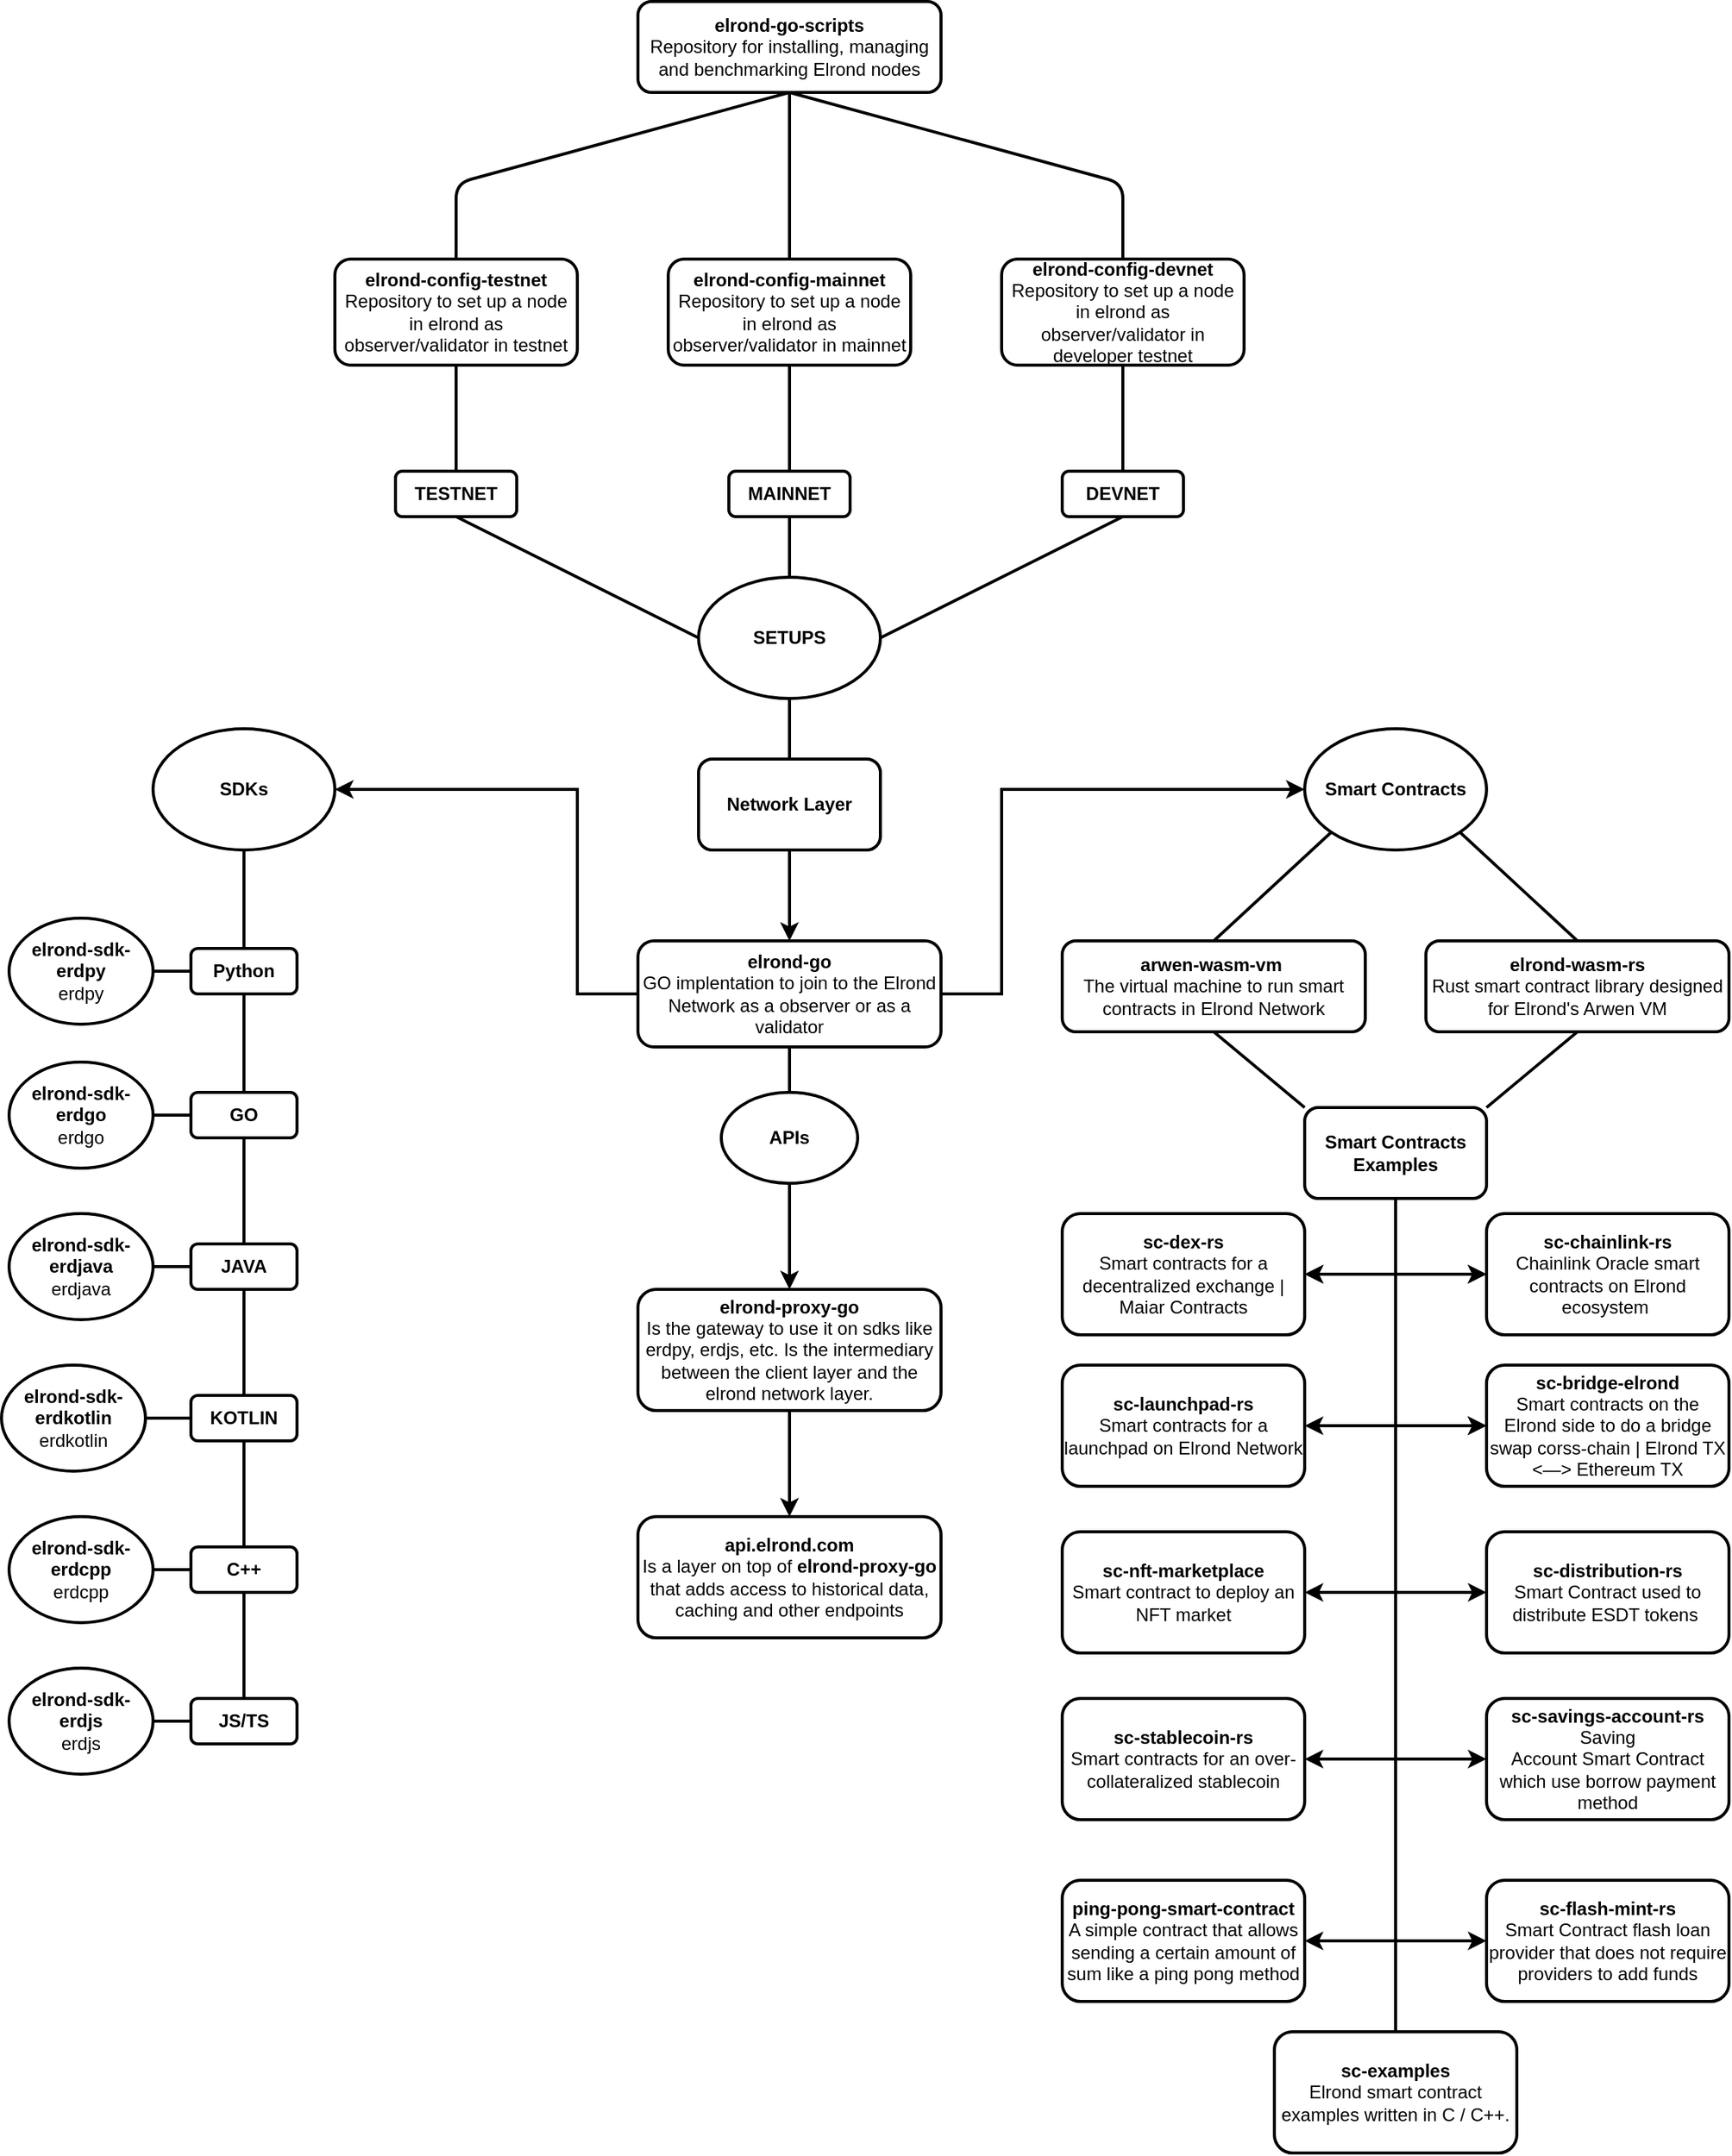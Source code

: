 <mxfile version="15.2.7" type="device"><diagram id="joOJWuN0YFGLF2f70Agm" name="Page-1"><mxGraphModel dx="2980" dy="2335" grid="1" gridSize="10" guides="1" tooltips="1" connect="1" arrows="1" fold="1" page="1" pageScale="1" pageWidth="850" pageHeight="1100" math="0" shadow="0"><root><mxCell id="0"/><mxCell id="1" parent="0"/><mxCell id="sfPSDGjkxvVKtga-f_eC-3" value="" style="edgeStyle=orthogonalEdgeStyle;rounded=0;orthogonalLoop=1;jettySize=auto;html=1;entryX=0.5;entryY=0;entryDx=0;entryDy=0;strokeWidth=2;" parent="1" source="sfPSDGjkxvVKtga-f_eC-1" target="sfPSDGjkxvVKtga-f_eC-2" edge="1"><mxGeometry relative="1" as="geometry"><mxPoint x="370" y="150" as="targetPoint"/></mxGeometry></mxCell><mxCell id="sfPSDGjkxvVKtga-f_eC-1" value="&lt;b&gt;Network Layer&lt;/b&gt;" style="rounded=1;whiteSpace=wrap;html=1;strokeWidth=2;" parent="1" vertex="1"><mxGeometry x="360" y="60" width="120" height="60" as="geometry"/></mxCell><mxCell id="sfPSDGjkxvVKtga-f_eC-5" value="" style="edgeStyle=orthogonalEdgeStyle;rounded=0;orthogonalLoop=1;jettySize=auto;html=1;entryX=0;entryY=0.5;entryDx=0;entryDy=0;strokeWidth=2;" parent="1" source="sfPSDGjkxvVKtga-f_eC-2" target="sfPSDGjkxvVKtga-f_eC-48" edge="1"><mxGeometry relative="1" as="geometry"><mxPoint x="750" y="80" as="targetPoint"/><Array as="points"><mxPoint x="560" y="215"/><mxPoint x="560" y="80"/></Array></mxGeometry></mxCell><mxCell id="sfPSDGjkxvVKtga-f_eC-2" value="&lt;div&gt;&lt;b&gt;elrond-go&lt;/b&gt;&lt;/div&gt;&lt;div&gt;GO implentation to join to the Elrond Network as a observer or as a validator&lt;/div&gt;" style="rounded=1;whiteSpace=wrap;html=1;strokeWidth=2;" parent="1" vertex="1"><mxGeometry x="320" y="180" width="200" height="70" as="geometry"/></mxCell><mxCell id="sfPSDGjkxvVKtga-f_eC-21" value="&lt;div&gt;&lt;b&gt;arwen-wasm-vm&amp;nbsp;&lt;/b&gt;&lt;/div&gt;&lt;div&gt;The virtual machine to run smart contracts in Elrond Network&lt;/div&gt;" style="whiteSpace=wrap;html=1;rounded=1;strokeWidth=2;" parent="1" vertex="1"><mxGeometry x="600" y="180" width="200" height="60" as="geometry"/></mxCell><mxCell id="sfPSDGjkxvVKtga-f_eC-25" value="&lt;b&gt;elrond-wasm-rs &lt;br&gt;&lt;/b&gt;Rust smart contract library designed for Elrond's Arwen VM" style="whiteSpace=wrap;html=1;rounded=1;strokeWidth=2;" parent="1" vertex="1"><mxGeometry x="840" y="180" width="200" height="60" as="geometry"/></mxCell><mxCell id="sfPSDGjkxvVKtga-f_eC-27" value="&lt;b&gt;Smart Contracts Examples&lt;/b&gt;" style="rounded=1;whiteSpace=wrap;html=1;strokeWidth=2;" parent="1" vertex="1"><mxGeometry x="760" y="290" width="120" height="60" as="geometry"/></mxCell><mxCell id="sfPSDGjkxvVKtga-f_eC-31" value="&lt;b&gt;sc-launchpad-rs&lt;br&gt;&lt;/b&gt;Smart contracts for a launchpad on Elrond Network" style="rounded=1;whiteSpace=wrap;html=1;strokeWidth=2;" parent="1" vertex="1"><mxGeometry x="600" y="460" width="160" height="80" as="geometry"/></mxCell><mxCell id="sfPSDGjkxvVKtga-f_eC-32" value="&lt;b&gt;sc-dex-rs &lt;br&gt;&lt;/b&gt;Smart contracts for a decentralized exchange | Maiar Contracts" style="rounded=1;whiteSpace=wrap;html=1;strokeWidth=2;" parent="1" vertex="1"><mxGeometry x="600" y="360" width="160" height="80" as="geometry"/></mxCell><mxCell id="sfPSDGjkxvVKtga-f_eC-33" value="&lt;b&gt;sc-chainlink-rs&lt;br&gt;&lt;/b&gt;Chainlink Oracle smart contracts on Elrond ecosystem&amp;nbsp;" style="rounded=1;whiteSpace=wrap;html=1;strokeWidth=2;" parent="1" vertex="1"><mxGeometry x="880" y="360" width="160" height="80" as="geometry"/></mxCell><mxCell id="sfPSDGjkxvVKtga-f_eC-34" value="&lt;b&gt;sc-bridge-elrond&lt;br&gt;&lt;/b&gt;Smart contracts on the Elrond side to do a bridge swap corss-chain | Elrond TX &amp;lt;—&amp;gt; Ethereum TX" style="rounded=1;whiteSpace=wrap;html=1;strokeWidth=2;" parent="1" vertex="1"><mxGeometry x="880" y="460" width="160" height="80" as="geometry"/></mxCell><mxCell id="sfPSDGjkxvVKtga-f_eC-36" value="" style="endArrow=none;html=1;exitX=0.5;exitY=1;exitDx=0;exitDy=0;endFill=0;strokeWidth=2;" parent="1" source="sfPSDGjkxvVKtga-f_eC-27" edge="1"><mxGeometry width="50" height="50" relative="1" as="geometry"><mxPoint x="800" y="440" as="sourcePoint"/><mxPoint x="820" y="880" as="targetPoint"/></mxGeometry></mxCell><mxCell id="sfPSDGjkxvVKtga-f_eC-38" value="" style="endArrow=classic;html=1;entryX=0;entryY=0.5;entryDx=0;entryDy=0;strokeWidth=2;" parent="1" target="sfPSDGjkxvVKtga-f_eC-33" edge="1"><mxGeometry width="50" height="50" relative="1" as="geometry"><mxPoint x="820" y="400" as="sourcePoint"/><mxPoint x="870" y="350" as="targetPoint"/></mxGeometry></mxCell><mxCell id="sfPSDGjkxvVKtga-f_eC-39" value="" style="endArrow=classic;html=1;entryX=0;entryY=0.5;entryDx=0;entryDy=0;strokeWidth=2;" parent="1" target="sfPSDGjkxvVKtga-f_eC-34" edge="1"><mxGeometry width="50" height="50" relative="1" as="geometry"><mxPoint x="820" y="500" as="sourcePoint"/><mxPoint x="870" y="410" as="targetPoint"/></mxGeometry></mxCell><mxCell id="sfPSDGjkxvVKtga-f_eC-40" value="" style="endArrow=classic;html=1;entryX=1;entryY=0.5;entryDx=0;entryDy=0;strokeWidth=2;" parent="1" target="sfPSDGjkxvVKtga-f_eC-32" edge="1"><mxGeometry width="50" height="50" relative="1" as="geometry"><mxPoint x="820" y="400" as="sourcePoint"/><mxPoint x="830" y="390" as="targetPoint"/></mxGeometry></mxCell><mxCell id="sfPSDGjkxvVKtga-f_eC-41" value="" style="endArrow=classic;html=1;entryX=1;entryY=0.5;entryDx=0;entryDy=0;strokeColor=default;rounded=1;strokeWidth=2;" parent="1" target="sfPSDGjkxvVKtga-f_eC-31" edge="1"><mxGeometry width="50" height="50" relative="1" as="geometry"><mxPoint x="820" y="500" as="sourcePoint"/><mxPoint x="870" y="430" as="targetPoint"/></mxGeometry></mxCell><mxCell id="sfPSDGjkxvVKtga-f_eC-42" value="" style="endArrow=classic;html=1;exitX=0.5;exitY=1;exitDx=0;exitDy=0;entryX=0.5;entryY=0;entryDx=0;entryDy=0;startArrow=none;strokeWidth=2;" parent="1" source="sfPSDGjkxvVKtga-f_eC-44" target="sfPSDGjkxvVKtga-f_eC-43" edge="1"><mxGeometry width="50" height="50" relative="1" as="geometry"><mxPoint x="300" y="370" as="sourcePoint"/><mxPoint x="425" y="320" as="targetPoint"/></mxGeometry></mxCell><mxCell id="sfPSDGjkxvVKtga-f_eC-43" value="&lt;b&gt;elrond-proxy-go&lt;/b&gt;&lt;br&gt;Is the gateway to use it on sdks like erdpy, erdjs, etc. Is the intermediary between the client layer and the elrond network layer." style="rounded=1;whiteSpace=wrap;html=1;strokeWidth=2;" parent="1" vertex="1"><mxGeometry x="320" y="410" width="200" height="80" as="geometry"/></mxCell><mxCell id="sfPSDGjkxvVKtga-f_eC-44" value="&lt;b&gt;APIs&lt;/b&gt;" style="ellipse;whiteSpace=wrap;html=1;strokeWidth=2;" parent="1" vertex="1"><mxGeometry x="375" y="280" width="90" height="60" as="geometry"/></mxCell><mxCell id="sfPSDGjkxvVKtga-f_eC-45" value="" style="endArrow=none;html=1;exitX=0.5;exitY=1;exitDx=0;exitDy=0;entryX=0.5;entryY=0;entryDx=0;entryDy=0;strokeWidth=2;" parent="1" source="sfPSDGjkxvVKtga-f_eC-2" target="sfPSDGjkxvVKtga-f_eC-44" edge="1"><mxGeometry width="50" height="50" relative="1" as="geometry"><mxPoint x="420" y="250" as="sourcePoint"/><mxPoint x="420" y="410" as="targetPoint"/></mxGeometry></mxCell><mxCell id="sfPSDGjkxvVKtga-f_eC-46" value="" style="endArrow=classic;html=1;exitX=0.5;exitY=1;exitDx=0;exitDy=0;entryX=0.5;entryY=0;entryDx=0;entryDy=0;strokeWidth=2;" parent="1" source="sfPSDGjkxvVKtga-f_eC-43" target="sfPSDGjkxvVKtga-f_eC-47" edge="1"><mxGeometry width="50" height="50" relative="1" as="geometry"><mxPoint x="340" y="580" as="sourcePoint"/><mxPoint x="420" y="520" as="targetPoint"/></mxGeometry></mxCell><mxCell id="sfPSDGjkxvVKtga-f_eC-47" value="&lt;b&gt;api.elrond.com&lt;br&gt;&lt;/b&gt;Is a layer on top of &lt;b&gt;elrond-proxy-go&lt;/b&gt; that adds access to historical data, caching and other endpoints" style="rounded=1;whiteSpace=wrap;html=1;strokeWidth=2;" parent="1" vertex="1"><mxGeometry x="320" y="560" width="200" height="80" as="geometry"/></mxCell><mxCell id="sfPSDGjkxvVKtga-f_eC-48" value="&lt;b&gt;Smart Contracts&lt;/b&gt;" style="ellipse;whiteSpace=wrap;html=1;strokeWidth=2;" parent="1" vertex="1"><mxGeometry x="760" y="40" width="120" height="80" as="geometry"/></mxCell><mxCell id="sfPSDGjkxvVKtga-f_eC-53" value="" style="edgeStyle=orthogonalEdgeStyle;rounded=0;orthogonalLoop=1;jettySize=auto;html=1;exitX=0;exitY=0.5;exitDx=0;exitDy=0;strokeColor=default;strokeWidth=2;" parent="1" source="sfPSDGjkxvVKtga-f_eC-2" edge="1"><mxGeometry relative="1" as="geometry"><mxPoint x="220" y="215" as="sourcePoint"/><mxPoint x="120" y="80" as="targetPoint"/><Array as="points"><mxPoint x="280" y="215"/><mxPoint x="280" y="80"/><mxPoint x="120" y="80"/></Array></mxGeometry></mxCell><mxCell id="sfPSDGjkxvVKtga-f_eC-54" value="&lt;b&gt;SDKs&lt;/b&gt;" style="ellipse;whiteSpace=wrap;html=1;strokeWidth=2;" parent="1" vertex="1"><mxGeometry y="40" width="120" height="80" as="geometry"/></mxCell><mxCell id="sfPSDGjkxvVKtga-f_eC-55" value="&lt;b&gt;sc-nft-marketplace&lt;/b&gt;&lt;br&gt;Smart contract to deploy an NFT market" style="rounded=1;whiteSpace=wrap;html=1;strokeWidth=2;" parent="1" vertex="1"><mxGeometry x="600" y="570" width="160" height="80" as="geometry"/></mxCell><mxCell id="sfPSDGjkxvVKtga-f_eC-56" value="&lt;b&gt;sc-distribution-rs&lt;/b&gt;&lt;br&gt;Smart Contract used to distribute ESDT tokens&amp;nbsp;" style="rounded=1;whiteSpace=wrap;html=1;strokeWidth=2;" parent="1" vertex="1"><mxGeometry x="880" y="570" width="160" height="80" as="geometry"/></mxCell><mxCell id="sfPSDGjkxvVKtga-f_eC-57" value="&lt;b&gt;sc-stablecoin-rs&lt;br&gt;&lt;/b&gt;Smart contracts for an over-collateralized stablecoin&lt;b&gt;&lt;br&gt;&lt;/b&gt;" style="rounded=1;whiteSpace=wrap;html=1;strokeWidth=2;" parent="1" vertex="1"><mxGeometry x="600" y="680" width="160" height="80" as="geometry"/></mxCell><mxCell id="sfPSDGjkxvVKtga-f_eC-58" value="&lt;b&gt;sc-savings-account-rs&lt;/b&gt;&lt;br&gt;Saving&lt;br&gt;Account Smart Contract which use borrow payment method" style="rounded=1;whiteSpace=wrap;html=1;strokeWidth=2;" parent="1" vertex="1"><mxGeometry x="880" y="680" width="160" height="80" as="geometry"/></mxCell><mxCell id="sfPSDGjkxvVKtga-f_eC-59" value="" style="endArrow=classic;html=1;strokeColor=default;rounded=1;strokeWidth=2;" parent="1" target="sfPSDGjkxvVKtga-f_eC-57" edge="1"><mxGeometry width="50" height="50" relative="1" as="geometry"><mxPoint x="820" y="720" as="sourcePoint"/><mxPoint x="820" y="720" as="targetPoint"/></mxGeometry></mxCell><mxCell id="sfPSDGjkxvVKtga-f_eC-60" value="" style="endArrow=classic;html=1;entryX=0;entryY=0.5;entryDx=0;entryDy=0;strokeColor=default;rounded=1;strokeWidth=2;" parent="1" target="sfPSDGjkxvVKtga-f_eC-58" edge="1"><mxGeometry width="50" height="50" relative="1" as="geometry"><mxPoint x="820" y="720" as="sourcePoint"/><mxPoint x="860" y="650" as="targetPoint"/></mxGeometry></mxCell><mxCell id="sfPSDGjkxvVKtga-f_eC-61" value="" style="endArrow=classic;html=1;entryX=0;entryY=0.5;entryDx=0;entryDy=0;strokeColor=default;rounded=1;strokeWidth=2;" parent="1" target="sfPSDGjkxvVKtga-f_eC-56" edge="1"><mxGeometry width="50" height="50" relative="1" as="geometry"><mxPoint x="820" y="610" as="sourcePoint"/><mxPoint x="850" y="570" as="targetPoint"/></mxGeometry></mxCell><mxCell id="sfPSDGjkxvVKtga-f_eC-62" value="" style="endArrow=classic;html=1;entryX=1;entryY=0.5;entryDx=0;entryDy=0;strokeColor=default;rounded=1;strokeWidth=2;" parent="1" target="sfPSDGjkxvVKtga-f_eC-55" edge="1"><mxGeometry width="50" height="50" relative="1" as="geometry"><mxPoint x="820" y="610" as="sourcePoint"/><mxPoint x="850" y="570" as="targetPoint"/></mxGeometry></mxCell><mxCell id="sfPSDGjkxvVKtga-f_eC-63" value="" style="endArrow=none;html=1;entryX=0.5;entryY=1;entryDx=0;entryDy=0;startArrow=none;strokeWidth=2;" parent="1" source="sfPSDGjkxvVKtga-f_eC-91" target="sfPSDGjkxvVKtga-f_eC-54" edge="1"><mxGeometry width="50" height="50" relative="1" as="geometry"><mxPoint x="60" y="480" as="sourcePoint"/><mxPoint x="90" y="150" as="targetPoint"/></mxGeometry></mxCell><mxCell id="sfPSDGjkxvVKtga-f_eC-65" value="&lt;b&gt;Python&lt;/b&gt;" style="rounded=1;whiteSpace=wrap;html=1;strokeWidth=2;" parent="1" vertex="1"><mxGeometry x="25" y="185" width="70" height="30" as="geometry"/></mxCell><mxCell id="sfPSDGjkxvVKtga-f_eC-77" value="&lt;b&gt;elrond-sdk-erdpy&lt;/b&gt;&lt;br&gt;erdpy" style="ellipse;whiteSpace=wrap;html=1;strokeWidth=2;" parent="1" vertex="1"><mxGeometry x="-95" y="165" width="95" height="70" as="geometry"/></mxCell><mxCell id="sfPSDGjkxvVKtga-f_eC-83" value="&lt;b&gt;elrond-sdk-erdgo&lt;/b&gt;&lt;br&gt;erdgo" style="ellipse;whiteSpace=wrap;html=1;strokeWidth=2;" parent="1" vertex="1"><mxGeometry x="-95" y="260" width="95" height="70" as="geometry"/></mxCell><mxCell id="sfPSDGjkxvVKtga-f_eC-84" value="" style="endArrow=none;html=1;strokeWidth=2;entryX=0;entryY=0.5;entryDx=0;entryDy=0;exitX=1;exitY=0.5;exitDx=0;exitDy=0;" parent="1" source="sfPSDGjkxvVKtga-f_eC-77" target="sfPSDGjkxvVKtga-f_eC-65" edge="1"><mxGeometry width="50" height="50" relative="1" as="geometry"><mxPoint x="-190" y="330" as="sourcePoint"/><mxPoint x="-140" y="280" as="targetPoint"/></mxGeometry></mxCell><mxCell id="sfPSDGjkxvVKtga-f_eC-91" value="&lt;b&gt;GO&lt;/b&gt;" style="rounded=1;whiteSpace=wrap;html=1;strokeWidth=2;" parent="1" vertex="1"><mxGeometry x="25" y="280" width="70" height="30" as="geometry"/></mxCell><mxCell id="sfPSDGjkxvVKtga-f_eC-92" value="" style="endArrow=none;html=1;entryX=0.5;entryY=1;entryDx=0;entryDy=0;startArrow=none;strokeWidth=2;" parent="1" source="sfPSDGjkxvVKtga-f_eC-94" target="sfPSDGjkxvVKtga-f_eC-91" edge="1"><mxGeometry width="50" height="50" relative="1" as="geometry"><mxPoint x="60" y="480" as="sourcePoint"/><mxPoint x="60" y="120" as="targetPoint"/></mxGeometry></mxCell><mxCell id="sfPSDGjkxvVKtga-f_eC-93" value="" style="endArrow=none;html=1;strokeWidth=2;entryX=0;entryY=0.5;entryDx=0;entryDy=0;exitX=1;exitY=0.5;exitDx=0;exitDy=0;" parent="1" source="sfPSDGjkxvVKtga-f_eC-83" target="sfPSDGjkxvVKtga-f_eC-91" edge="1"><mxGeometry width="50" height="50" relative="1" as="geometry"><mxPoint x="-130" y="450" as="sourcePoint"/><mxPoint x="-80" y="400" as="targetPoint"/></mxGeometry></mxCell><mxCell id="sfPSDGjkxvVKtga-f_eC-94" value="&lt;b&gt;JAVA&lt;/b&gt;" style="rounded=1;whiteSpace=wrap;html=1;strokeWidth=2;" parent="1" vertex="1"><mxGeometry x="25" y="380" width="70" height="30" as="geometry"/></mxCell><mxCell id="sfPSDGjkxvVKtga-f_eC-95" value="" style="endArrow=none;html=1;entryX=0.5;entryY=1;entryDx=0;entryDy=0;startArrow=none;strokeWidth=2;" parent="1" source="sfPSDGjkxvVKtga-f_eC-99" target="sfPSDGjkxvVKtga-f_eC-94" edge="1"><mxGeometry width="50" height="50" relative="1" as="geometry"><mxPoint x="60" y="840" as="sourcePoint"/><mxPoint x="60" y="320" as="targetPoint"/></mxGeometry></mxCell><mxCell id="sfPSDGjkxvVKtga-f_eC-96" value="&lt;b&gt;elrond-sdk-erdjava&lt;/b&gt;&lt;br&gt;erdjava" style="ellipse;whiteSpace=wrap;html=1;strokeWidth=2;" parent="1" vertex="1"><mxGeometry x="-95" y="360" width="95" height="70" as="geometry"/></mxCell><mxCell id="sfPSDGjkxvVKtga-f_eC-98" value="" style="endArrow=none;html=1;strokeWidth=2;entryX=0;entryY=0.5;entryDx=0;entryDy=0;exitX=1;exitY=0.5;exitDx=0;exitDy=0;" parent="1" source="sfPSDGjkxvVKtga-f_eC-96" target="sfPSDGjkxvVKtga-f_eC-94" edge="1"><mxGeometry width="50" height="50" relative="1" as="geometry"><mxPoint x="-70" y="540" as="sourcePoint"/><mxPoint x="-20" y="490" as="targetPoint"/></mxGeometry></mxCell><mxCell id="sfPSDGjkxvVKtga-f_eC-100" value="&lt;b&gt;elrond-sdk-erdkotlin&lt;br&gt;&lt;/b&gt;erdkotlin" style="ellipse;whiteSpace=wrap;html=1;strokeWidth=2;" parent="1" vertex="1"><mxGeometry x="-100" y="460" width="95" height="70" as="geometry"/></mxCell><mxCell id="sfPSDGjkxvVKtga-f_eC-99" value="&lt;b&gt;KOTLIN&lt;/b&gt;" style="rounded=1;whiteSpace=wrap;html=1;strokeWidth=2;" parent="1" vertex="1"><mxGeometry x="25" y="480" width="70" height="30" as="geometry"/></mxCell><mxCell id="sfPSDGjkxvVKtga-f_eC-101" value="" style="endArrow=none;html=1;entryX=0.5;entryY=1;entryDx=0;entryDy=0;strokeWidth=2;" parent="1" target="sfPSDGjkxvVKtga-f_eC-99" edge="1"><mxGeometry width="50" height="50" relative="1" as="geometry"><mxPoint x="60" y="680" as="sourcePoint"/><mxPoint x="60" y="410" as="targetPoint"/></mxGeometry></mxCell><mxCell id="sfPSDGjkxvVKtga-f_eC-102" value="" style="endArrow=none;html=1;strokeWidth=2;entryX=0;entryY=0.5;entryDx=0;entryDy=0;exitX=1;exitY=0.5;exitDx=0;exitDy=0;" parent="1" source="sfPSDGjkxvVKtga-f_eC-100" target="sfPSDGjkxvVKtga-f_eC-99" edge="1"><mxGeometry width="50" height="50" relative="1" as="geometry"><mxPoint x="10" y="405" as="sourcePoint"/><mxPoint x="35" y="405" as="targetPoint"/></mxGeometry></mxCell><mxCell id="sfPSDGjkxvVKtga-f_eC-103" value="&lt;b&gt;C++&lt;/b&gt;" style="rounded=1;whiteSpace=wrap;html=1;strokeWidth=2;" parent="1" vertex="1"><mxGeometry x="25" y="580" width="70" height="30" as="geometry"/></mxCell><mxCell id="sfPSDGjkxvVKtga-f_eC-104" value="&lt;b&gt;elrond-sdk-erdcpp&lt;br&gt;&lt;/b&gt;erdcpp" style="ellipse;whiteSpace=wrap;html=1;strokeWidth=2;" parent="1" vertex="1"><mxGeometry x="-95" y="560" width="95" height="70" as="geometry"/></mxCell><mxCell id="sfPSDGjkxvVKtga-f_eC-105" value="" style="endArrow=none;html=1;strokeWidth=2;entryX=0;entryY=0.5;entryDx=0;entryDy=0;exitX=1;exitY=0.5;exitDx=0;exitDy=0;" parent="1" source="sfPSDGjkxvVKtga-f_eC-104" target="sfPSDGjkxvVKtga-f_eC-103" edge="1"><mxGeometry width="50" height="50" relative="1" as="geometry"><mxPoint x="5" y="505" as="sourcePoint"/><mxPoint x="35" y="505" as="targetPoint"/></mxGeometry></mxCell><mxCell id="sfPSDGjkxvVKtga-f_eC-106" value="&lt;div&gt;&lt;b&gt;ping-pong-smart-contract&lt;/b&gt;&lt;/div&gt;&lt;div&gt;A simple contract that allows sending a certain amount of sum like a ping pong method&lt;/div&gt;" style="rounded=1;whiteSpace=wrap;html=1;strokeWidth=2;" parent="1" vertex="1"><mxGeometry x="600" y="800" width="160" height="80" as="geometry"/></mxCell><mxCell id="sfPSDGjkxvVKtga-f_eC-107" value="&lt;b&gt;sc-flash-mint-rs&lt;br&gt;&lt;/b&gt;Smart Contract flash loan provider that does not require providers to add funds" style="rounded=1;whiteSpace=wrap;html=1;strokeWidth=2;" parent="1" vertex="1"><mxGeometry x="880" y="800" width="160" height="80" as="geometry"/></mxCell><mxCell id="sfPSDGjkxvVKtga-f_eC-108" value="" style="endArrow=classic;html=1;entryX=1;entryY=0.5;entryDx=0;entryDy=0;strokeColor=default;rounded=1;strokeWidth=2;" parent="1" target="sfPSDGjkxvVKtga-f_eC-106" edge="1"><mxGeometry width="50" height="50" relative="1" as="geometry"><mxPoint x="820" y="840" as="sourcePoint"/><mxPoint x="770" y="730" as="targetPoint"/></mxGeometry></mxCell><mxCell id="sfPSDGjkxvVKtga-f_eC-109" value="" style="endArrow=classic;html=1;entryX=0;entryY=0.5;entryDx=0;entryDy=0;strokeColor=default;rounded=1;strokeWidth=2;" parent="1" target="sfPSDGjkxvVKtga-f_eC-107" edge="1"><mxGeometry width="50" height="50" relative="1" as="geometry"><mxPoint x="820" y="840" as="sourcePoint"/><mxPoint x="890" y="790" as="targetPoint"/></mxGeometry></mxCell><mxCell id="sfPSDGjkxvVKtga-f_eC-110" value="" style="endArrow=none;html=1;strokeWidth=2;exitX=0.5;exitY=0;exitDx=0;exitDy=0;entryX=0.5;entryY=1;entryDx=0;entryDy=0;" parent="1" source="sfPSDGjkxvVKtga-f_eC-1" target="sfPSDGjkxvVKtga-f_eC-111" edge="1"><mxGeometry width="50" height="50" relative="1" as="geometry"><mxPoint x="425" y="40" as="sourcePoint"/><mxPoint x="420" y="-40" as="targetPoint"/></mxGeometry></mxCell><mxCell id="sfPSDGjkxvVKtga-f_eC-111" value="&lt;b&gt;SETUPS&lt;/b&gt;" style="ellipse;whiteSpace=wrap;html=1;strokeWidth=2;" parent="1" vertex="1"><mxGeometry x="360" y="-60" width="120" height="80" as="geometry"/></mxCell><mxCell id="sfPSDGjkxvVKtga-f_eC-118" value="&lt;b&gt;elrond-config-testnet&lt;/b&gt;&lt;br&gt;Repository to set up a node in elrond as observer/validator in testnet" style="rounded=1;whiteSpace=wrap;html=1;strokeWidth=2;" parent="1" vertex="1"><mxGeometry x="120" y="-270" width="160" height="70" as="geometry"/></mxCell><mxCell id="sfPSDGjkxvVKtga-f_eC-115" value="&lt;b&gt;MAINNET&lt;/b&gt;" style="rounded=1;whiteSpace=wrap;html=1;strokeWidth=2;" parent="1" vertex="1"><mxGeometry x="380" y="-130" width="80" height="30" as="geometry"/></mxCell><mxCell id="sfPSDGjkxvVKtga-f_eC-136" value="" style="endArrow=none;html=1;strokeWidth=2;exitX=0.5;exitY=0;exitDx=0;exitDy=0;" parent="1" source="sfPSDGjkxvVKtga-f_eC-111" target="sfPSDGjkxvVKtga-f_eC-115" edge="1"><mxGeometry width="50" height="50" relative="1" as="geometry"><mxPoint x="420" y="-60" as="sourcePoint"/><mxPoint x="420" y="-320" as="targetPoint"/></mxGeometry></mxCell><mxCell id="sfPSDGjkxvVKtga-f_eC-134" value="&lt;b&gt;TESTNET&lt;/b&gt;" style="rounded=1;whiteSpace=wrap;html=1;strokeWidth=2;" parent="1" vertex="1"><mxGeometry x="160" y="-130" width="80" height="30" as="geometry"/></mxCell><mxCell id="sfPSDGjkxvVKtga-f_eC-133" value="&lt;b&gt;DEVNET&lt;/b&gt;" style="rounded=1;whiteSpace=wrap;html=1;strokeWidth=2;" parent="1" vertex="1"><mxGeometry x="600" y="-130" width="80" height="30" as="geometry"/></mxCell><mxCell id="sfPSDGjkxvVKtga-f_eC-140" value="&lt;b&gt;elrond-config-mainnet&lt;/b&gt;&lt;br&gt;Repository to set up a node in elrond as observer/validator in mainnet" style="rounded=1;whiteSpace=wrap;html=1;strokeWidth=2;" parent="1" vertex="1"><mxGeometry x="340" y="-270" width="160" height="70" as="geometry"/></mxCell><mxCell id="sfPSDGjkxvVKtga-f_eC-141" value="&lt;b&gt;elrond-config-devnet&lt;/b&gt;&lt;br&gt;Repository to set up a node in elrond as observer/validator in developer testnet" style="rounded=1;whiteSpace=wrap;html=1;strokeWidth=2;" parent="1" vertex="1"><mxGeometry x="560" y="-270" width="160" height="70" as="geometry"/></mxCell><mxCell id="sfPSDGjkxvVKtga-f_eC-142" value="" style="endArrow=none;html=1;strokeWidth=2;exitX=0;exitY=0.5;exitDx=0;exitDy=0;entryX=0.5;entryY=1;entryDx=0;entryDy=0;" parent="1" source="sfPSDGjkxvVKtga-f_eC-111" target="sfPSDGjkxvVKtga-f_eC-134" edge="1"><mxGeometry width="50" height="50" relative="1" as="geometry"><mxPoint x="220" y="-20" as="sourcePoint"/><mxPoint x="270" y="-70" as="targetPoint"/><Array as="points"/></mxGeometry></mxCell><mxCell id="sfPSDGjkxvVKtga-f_eC-143" value="" style="endArrow=none;html=1;strokeWidth=2;exitX=1;exitY=0.5;exitDx=0;exitDy=0;entryX=0.5;entryY=1;entryDx=0;entryDy=0;" parent="1" source="sfPSDGjkxvVKtga-f_eC-111" target="sfPSDGjkxvVKtga-f_eC-133" edge="1"><mxGeometry width="50" height="50" relative="1" as="geometry"><mxPoint x="580" as="sourcePoint"/><mxPoint x="630" y="-50" as="targetPoint"/><Array as="points"/></mxGeometry></mxCell><mxCell id="sfPSDGjkxvVKtga-f_eC-144" value="" style="endArrow=none;html=1;strokeWidth=2;entryX=0.5;entryY=1;entryDx=0;entryDy=0;" parent="1" target="sfPSDGjkxvVKtga-f_eC-118" edge="1"><mxGeometry width="50" height="50" relative="1" as="geometry"><mxPoint x="200" y="-130" as="sourcePoint"/><mxPoint x="250" y="-180" as="targetPoint"/></mxGeometry></mxCell><mxCell id="sfPSDGjkxvVKtga-f_eC-145" value="" style="endArrow=none;html=1;strokeWidth=2;entryX=0.5;entryY=1;entryDx=0;entryDy=0;exitX=0.5;exitY=0;exitDx=0;exitDy=0;" parent="1" source="sfPSDGjkxvVKtga-f_eC-115" target="sfPSDGjkxvVKtga-f_eC-140" edge="1"><mxGeometry width="50" height="50" relative="1" as="geometry"><mxPoint x="310" y="-100" as="sourcePoint"/><mxPoint x="360" y="-150" as="targetPoint"/></mxGeometry></mxCell><mxCell id="sfPSDGjkxvVKtga-f_eC-146" value="" style="endArrow=none;html=1;strokeWidth=2;entryX=0.5;entryY=1;entryDx=0;entryDy=0;exitX=0.5;exitY=0;exitDx=0;exitDy=0;" parent="1" source="sfPSDGjkxvVKtga-f_eC-133" target="sfPSDGjkxvVKtga-f_eC-141" edge="1"><mxGeometry width="50" height="50" relative="1" as="geometry"><mxPoint x="500" y="-110" as="sourcePoint"/><mxPoint x="550" y="-160" as="targetPoint"/></mxGeometry></mxCell><mxCell id="sfPSDGjkxvVKtga-f_eC-147" value="" style="endArrow=none;html=1;strokeWidth=2;exitX=0.5;exitY=0;exitDx=0;exitDy=0;entryX=0.5;entryY=1;entryDx=0;entryDy=0;" parent="1" source="sfPSDGjkxvVKtga-f_eC-118" target="sfPSDGjkxvVKtga-f_eC-150" edge="1"><mxGeometry width="50" height="50" relative="1" as="geometry"><mxPoint x="200" y="-380" as="sourcePoint"/><mxPoint x="250" y="-430" as="targetPoint"/><Array as="points"><mxPoint x="200" y="-320"/></Array></mxGeometry></mxCell><mxCell id="sfPSDGjkxvVKtga-f_eC-148" value="" style="endArrow=none;html=1;strokeWidth=2;entryX=0.5;entryY=1;entryDx=0;entryDy=0;exitX=0.5;exitY=0;exitDx=0;exitDy=0;" parent="1" source="sfPSDGjkxvVKtga-f_eC-140" target="sfPSDGjkxvVKtga-f_eC-150" edge="1"><mxGeometry width="50" height="50" relative="1" as="geometry"><mxPoint x="360" y="-330" as="sourcePoint"/><mxPoint x="410" y="-380" as="targetPoint"/></mxGeometry></mxCell><mxCell id="sfPSDGjkxvVKtga-f_eC-149" value="" style="endArrow=none;html=1;strokeWidth=2;exitX=0.5;exitY=0;exitDx=0;exitDy=0;entryX=0.5;entryY=1;entryDx=0;entryDy=0;" parent="1" source="sfPSDGjkxvVKtga-f_eC-141" target="sfPSDGjkxvVKtga-f_eC-150" edge="1"><mxGeometry width="50" height="50" relative="1" as="geometry"><mxPoint x="550" y="-320" as="sourcePoint"/><mxPoint x="420" y="-450" as="targetPoint"/><Array as="points"><mxPoint x="640" y="-320"/></Array></mxGeometry></mxCell><mxCell id="sfPSDGjkxvVKtga-f_eC-150" value="&lt;b&gt;elrond-go-scripts&lt;/b&gt;&lt;br&gt;Repository for installing, managing and benchmarking Elrond nodes" style="rounded=1;whiteSpace=wrap;html=1;strokeWidth=2;" parent="1" vertex="1"><mxGeometry x="320" y="-440" width="200" height="60" as="geometry"/></mxCell><mxCell id="XFpdktYjRBvYFeVJbUMD-1" value="&lt;b&gt;JS/TS&lt;/b&gt;" style="rounded=1;whiteSpace=wrap;html=1;strokeWidth=2;" parent="1" vertex="1"><mxGeometry x="25" y="680" width="70" height="30" as="geometry"/></mxCell><mxCell id="XFpdktYjRBvYFeVJbUMD-2" value="&lt;b&gt;elrond-sdk-erdjs&lt;br&gt;&lt;/b&gt;erdjs" style="ellipse;whiteSpace=wrap;html=1;strokeWidth=2;" parent="1" vertex="1"><mxGeometry x="-95" y="660" width="95" height="70" as="geometry"/></mxCell><mxCell id="XFpdktYjRBvYFeVJbUMD-3" value="" style="endArrow=none;html=1;strokeWidth=2;entryX=0;entryY=0.5;entryDx=0;entryDy=0;exitX=1;exitY=0.5;exitDx=0;exitDy=0;" parent="1" source="XFpdktYjRBvYFeVJbUMD-2" target="XFpdktYjRBvYFeVJbUMD-1" edge="1"><mxGeometry width="50" height="50" relative="1" as="geometry"><mxPoint x="10" y="605" as="sourcePoint"/><mxPoint x="35" y="605" as="targetPoint"/></mxGeometry></mxCell><mxCell id="w5IriGj8v7s2pusszNEs-1" value="" style="endArrow=none;html=1;entryX=1;entryY=1;entryDx=0;entryDy=0;exitX=0.5;exitY=0;exitDx=0;exitDy=0;strokeWidth=2;" parent="1" source="sfPSDGjkxvVKtga-f_eC-25" target="sfPSDGjkxvVKtga-f_eC-48" edge="1"><mxGeometry width="50" height="50" relative="1" as="geometry"><mxPoint x="640" y="140" as="sourcePoint"/><mxPoint x="690" y="90" as="targetPoint"/></mxGeometry></mxCell><mxCell id="w5IriGj8v7s2pusszNEs-2" value="" style="endArrow=none;html=1;entryX=0;entryY=1;entryDx=0;entryDy=0;exitX=0.5;exitY=0;exitDx=0;exitDy=0;strokeWidth=2;" parent="1" source="sfPSDGjkxvVKtga-f_eC-21" target="sfPSDGjkxvVKtga-f_eC-48" edge="1"><mxGeometry width="50" height="50" relative="1" as="geometry"><mxPoint x="690" y="165" as="sourcePoint"/><mxPoint x="740" y="115" as="targetPoint"/></mxGeometry></mxCell><mxCell id="w5IriGj8v7s2pusszNEs-4" value="" style="endArrow=none;html=1;entryX=0.5;entryY=1;entryDx=0;entryDy=0;exitX=1;exitY=0;exitDx=0;exitDy=0;strokeWidth=2;" parent="1" source="sfPSDGjkxvVKtga-f_eC-27" target="sfPSDGjkxvVKtga-f_eC-25" edge="1"><mxGeometry width="50" height="50" relative="1" as="geometry"><mxPoint x="900" y="331.72" as="sourcePoint"/><mxPoint x="967.574" y="260.004" as="targetPoint"/></mxGeometry></mxCell><mxCell id="w5IriGj8v7s2pusszNEs-5" value="" style="endArrow=none;html=1;entryX=0.5;entryY=1;entryDx=0;entryDy=0;exitX=0;exitY=0;exitDx=0;exitDy=0;strokeWidth=2;" parent="1" source="sfPSDGjkxvVKtga-f_eC-27" target="sfPSDGjkxvVKtga-f_eC-21" edge="1"><mxGeometry width="50" height="50" relative="1" as="geometry"><mxPoint x="666.21" y="330" as="sourcePoint"/><mxPoint x="733.784" y="258.284" as="targetPoint"/></mxGeometry></mxCell><mxCell id="w5IriGj8v7s2pusszNEs-17" value="" style="endArrow=none;html=1;exitX=0.5;exitY=1;exitDx=0;exitDy=0;endFill=0;strokeColor=default;rounded=1;strokeWidth=2;entryX=0.5;entryY=0;entryDx=0;entryDy=0;" parent="1" edge="1" target="VEPRf5JbKh5T02vsGiU7-1"><mxGeometry width="50" height="50" relative="1" as="geometry"><mxPoint x="820" y="350" as="sourcePoint"/><mxPoint x="820" y="880" as="targetPoint"/></mxGeometry></mxCell><mxCell id="w5IriGj8v7s2pusszNEs-18" value="" style="endArrow=classic;html=1;entryX=0;entryY=0.5;entryDx=0;entryDy=0;strokeColor=default;rounded=1;strokeWidth=2;" parent="1" edge="1"><mxGeometry width="50" height="50" relative="1" as="geometry"><mxPoint x="820" y="400" as="sourcePoint"/><mxPoint x="880" y="400" as="targetPoint"/></mxGeometry></mxCell><mxCell id="w5IriGj8v7s2pusszNEs-19" value="" style="endArrow=classic;html=1;entryX=1;entryY=0.5;entryDx=0;entryDy=0;strokeColor=default;rounded=1;strokeWidth=2;" parent="1" edge="1"><mxGeometry width="50" height="50" relative="1" as="geometry"><mxPoint x="820" y="400" as="sourcePoint"/><mxPoint x="760" y="400" as="targetPoint"/></mxGeometry></mxCell><mxCell id="w5IriGj8v7s2pusszNEs-20" value="" style="endArrow=classic;html=1;entryX=0;entryY=0.5;entryDx=0;entryDy=0;strokeColor=default;rounded=1;strokeWidth=2;" parent="1" edge="1"><mxGeometry width="50" height="50" relative="1" as="geometry"><mxPoint x="820" y="500" as="sourcePoint"/><mxPoint x="880" y="500" as="targetPoint"/></mxGeometry></mxCell><mxCell id="VEPRf5JbKh5T02vsGiU7-1" value="&lt;b&gt;sc-examples&lt;br&gt;&lt;/b&gt;Elrond smart contract examples written in C / C++." style="rounded=1;whiteSpace=wrap;html=1;strokeWidth=2;" vertex="1" parent="1"><mxGeometry x="740" y="900" width="160" height="80" as="geometry"/></mxCell></root></mxGraphModel></diagram></mxfile>
